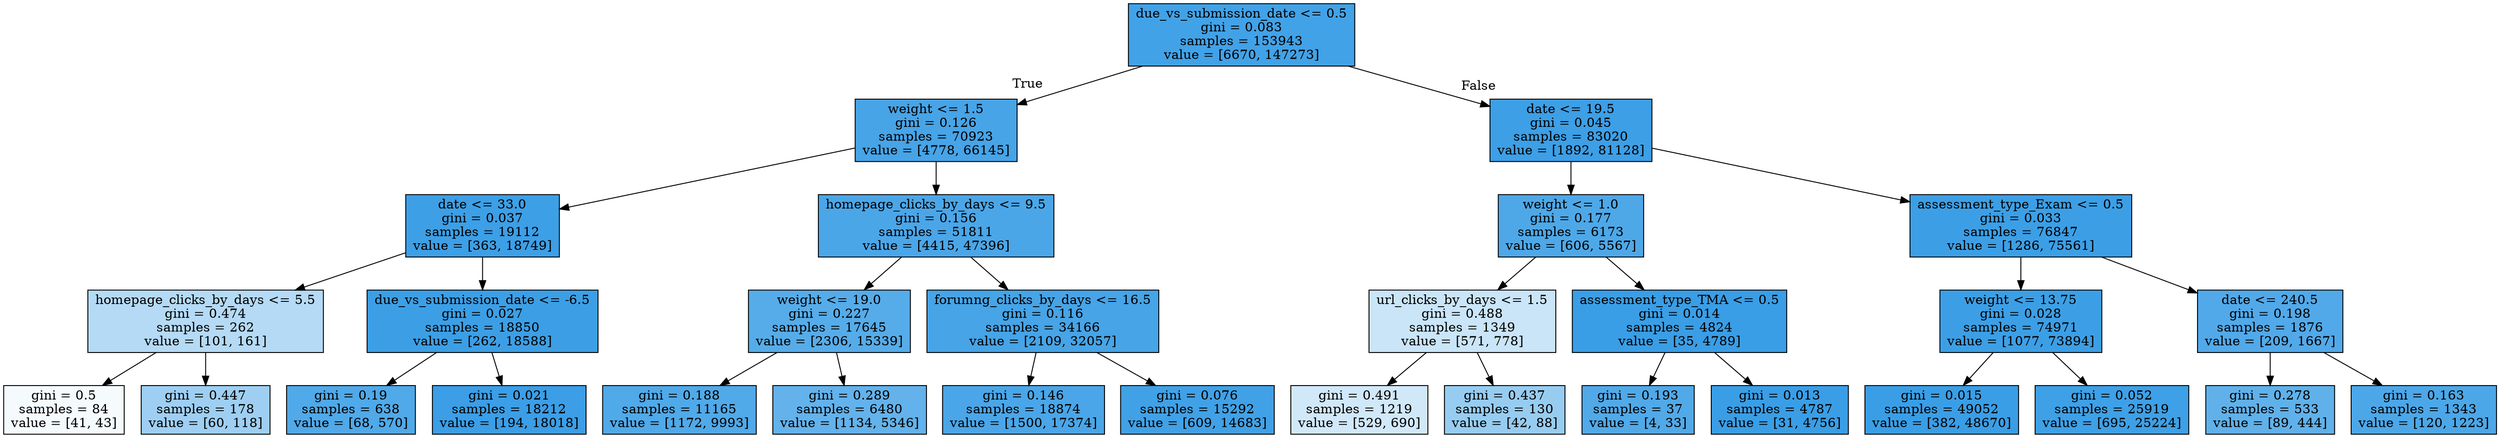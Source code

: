 digraph Tree {
node [shape=box, style="filled", color="black"] ;
0 [label="due_vs_submission_date <= 0.5\ngini = 0.083\nsamples = 153943\nvalue = [6670, 147273]", fillcolor="#399de5f3"] ;
1 [label="weight <= 1.5\ngini = 0.126\nsamples = 70923\nvalue = [4778, 66145]", fillcolor="#399de5ed"] ;
0 -> 1 [labeldistance=2.5, labelangle=45, headlabel="True"] ;
2 [label="date <= 33.0\ngini = 0.037\nsamples = 19112\nvalue = [363, 18749]", fillcolor="#399de5fa"] ;
1 -> 2 ;
3 [label="homepage_clicks_by_days <= 5.5\ngini = 0.474\nsamples = 262\nvalue = [101, 161]", fillcolor="#399de55f"] ;
2 -> 3 ;
4 [label="gini = 0.5\nsamples = 84\nvalue = [41, 43]", fillcolor="#399de50c"] ;
3 -> 4 ;
5 [label="gini = 0.447\nsamples = 178\nvalue = [60, 118]", fillcolor="#399de57d"] ;
3 -> 5 ;
6 [label="due_vs_submission_date <= -6.5\ngini = 0.027\nsamples = 18850\nvalue = [262, 18588]", fillcolor="#399de5fb"] ;
2 -> 6 ;
7 [label="gini = 0.19\nsamples = 638\nvalue = [68, 570]", fillcolor="#399de5e1"] ;
6 -> 7 ;
8 [label="gini = 0.021\nsamples = 18212\nvalue = [194, 18018]", fillcolor="#399de5fc"] ;
6 -> 8 ;
9 [label="homepage_clicks_by_days <= 9.5\ngini = 0.156\nsamples = 51811\nvalue = [4415, 47396]", fillcolor="#399de5e7"] ;
1 -> 9 ;
10 [label="weight <= 19.0\ngini = 0.227\nsamples = 17645\nvalue = [2306, 15339]", fillcolor="#399de5d9"] ;
9 -> 10 ;
11 [label="gini = 0.188\nsamples = 11165\nvalue = [1172, 9993]", fillcolor="#399de5e1"] ;
10 -> 11 ;
12 [label="gini = 0.289\nsamples = 6480\nvalue = [1134, 5346]", fillcolor="#399de5c9"] ;
10 -> 12 ;
13 [label="forumng_clicks_by_days <= 16.5\ngini = 0.116\nsamples = 34166\nvalue = [2109, 32057]", fillcolor="#399de5ee"] ;
9 -> 13 ;
14 [label="gini = 0.146\nsamples = 18874\nvalue = [1500, 17374]", fillcolor="#399de5e9"] ;
13 -> 14 ;
15 [label="gini = 0.076\nsamples = 15292\nvalue = [609, 14683]", fillcolor="#399de5f4"] ;
13 -> 15 ;
16 [label="date <= 19.5\ngini = 0.045\nsamples = 83020\nvalue = [1892, 81128]", fillcolor="#399de5f9"] ;
0 -> 16 [labeldistance=2.5, labelangle=-45, headlabel="False"] ;
17 [label="weight <= 1.0\ngini = 0.177\nsamples = 6173\nvalue = [606, 5567]", fillcolor="#399de5e3"] ;
16 -> 17 ;
18 [label="url_clicks_by_days <= 1.5\ngini = 0.488\nsamples = 1349\nvalue = [571, 778]", fillcolor="#399de544"] ;
17 -> 18 ;
19 [label="gini = 0.491\nsamples = 1219\nvalue = [529, 690]", fillcolor="#399de53b"] ;
18 -> 19 ;
20 [label="gini = 0.437\nsamples = 130\nvalue = [42, 88]", fillcolor="#399de585"] ;
18 -> 20 ;
21 [label="assessment_type_TMA <= 0.5\ngini = 0.014\nsamples = 4824\nvalue = [35, 4789]", fillcolor="#399de5fd"] ;
17 -> 21 ;
22 [label="gini = 0.193\nsamples = 37\nvalue = [4, 33]", fillcolor="#399de5e0"] ;
21 -> 22 ;
23 [label="gini = 0.013\nsamples = 4787\nvalue = [31, 4756]", fillcolor="#399de5fd"] ;
21 -> 23 ;
24 [label="assessment_type_Exam <= 0.5\ngini = 0.033\nsamples = 76847\nvalue = [1286, 75561]", fillcolor="#399de5fb"] ;
16 -> 24 ;
25 [label="weight <= 13.75\ngini = 0.028\nsamples = 74971\nvalue = [1077, 73894]", fillcolor="#399de5fb"] ;
24 -> 25 ;
26 [label="gini = 0.015\nsamples = 49052\nvalue = [382, 48670]", fillcolor="#399de5fd"] ;
25 -> 26 ;
27 [label="gini = 0.052\nsamples = 25919\nvalue = [695, 25224]", fillcolor="#399de5f8"] ;
25 -> 27 ;
28 [label="date <= 240.5\ngini = 0.198\nsamples = 1876\nvalue = [209, 1667]", fillcolor="#399de5df"] ;
24 -> 28 ;
29 [label="gini = 0.278\nsamples = 533\nvalue = [89, 444]", fillcolor="#399de5cc"] ;
28 -> 29 ;
30 [label="gini = 0.163\nsamples = 1343\nvalue = [120, 1223]", fillcolor="#399de5e6"] ;
28 -> 30 ;
}